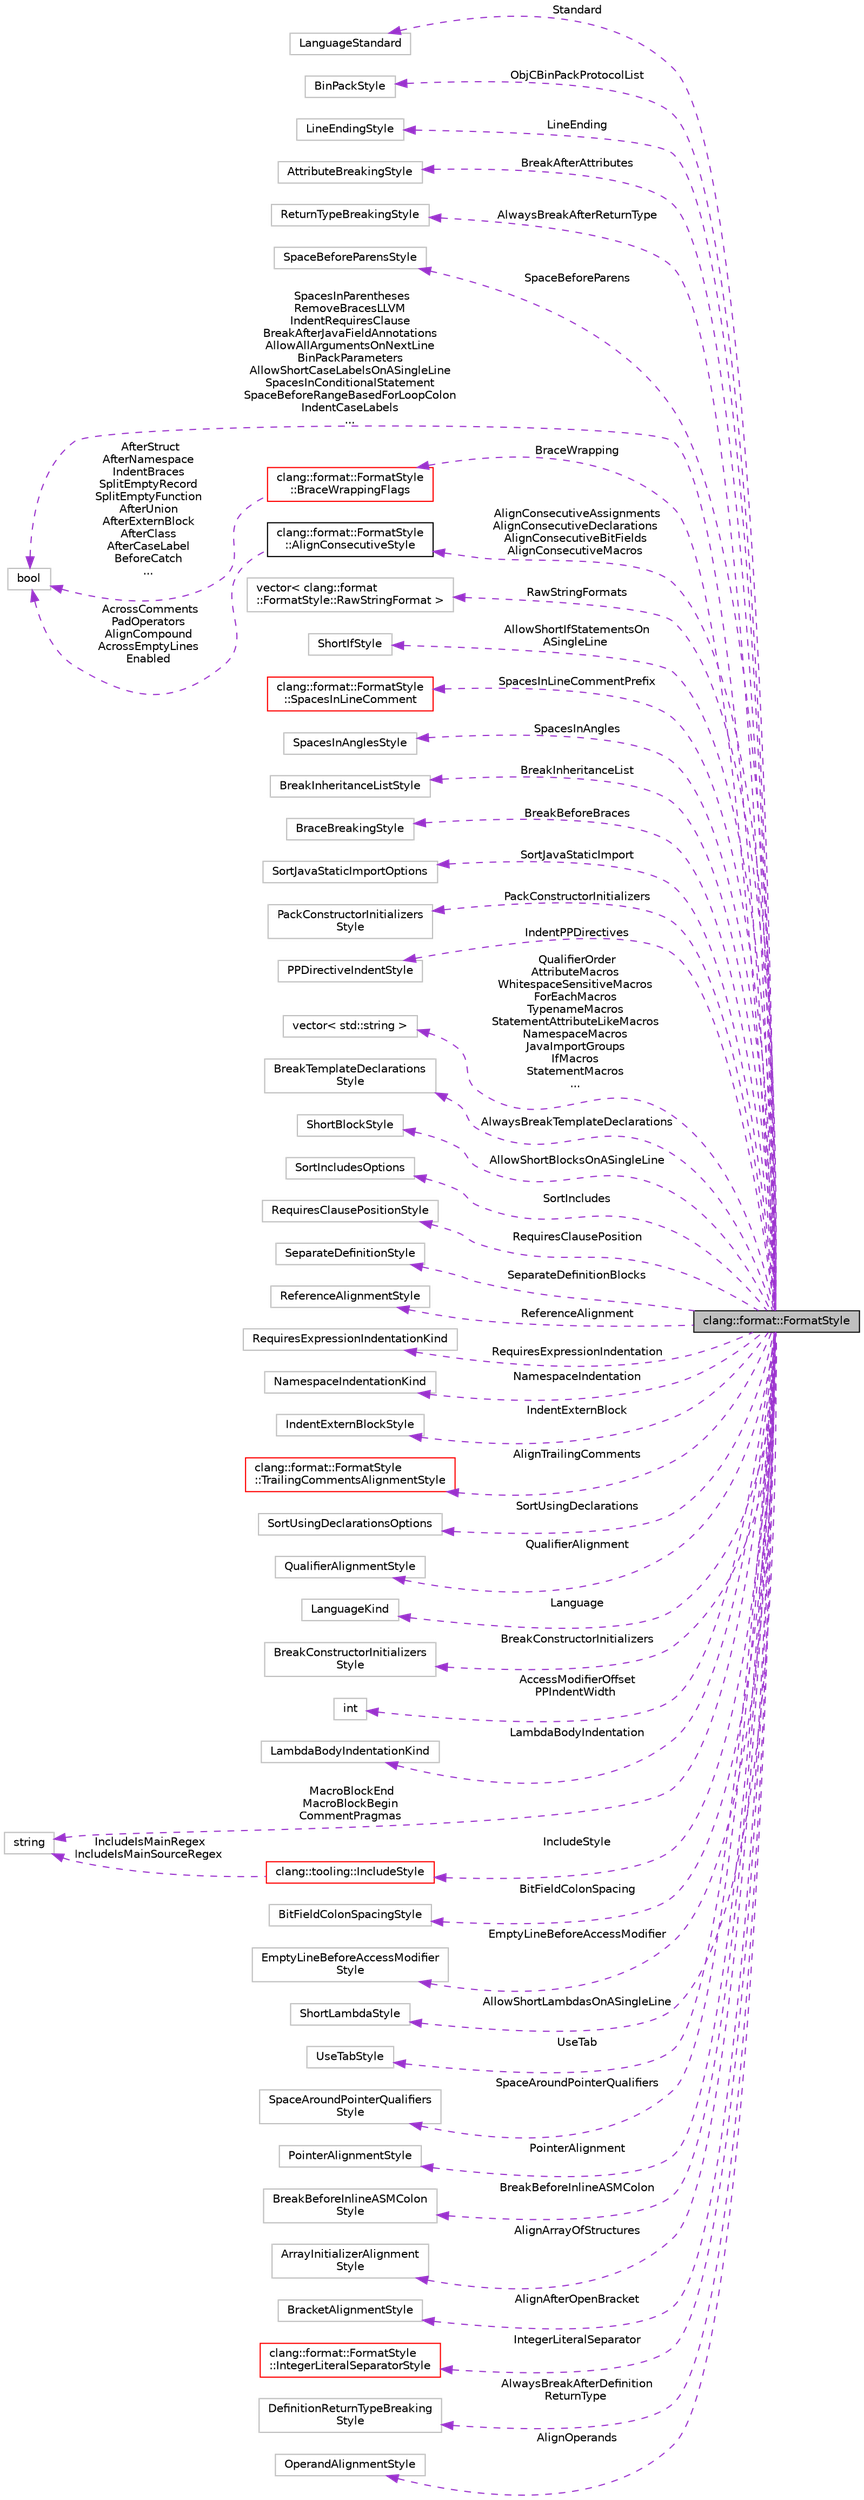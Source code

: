 digraph "clang::format::FormatStyle"
{
 // LATEX_PDF_SIZE
  bgcolor="transparent";
  edge [fontname="Helvetica",fontsize="10",labelfontname="Helvetica",labelfontsize="10"];
  node [fontname="Helvetica",fontsize="10",shape=record];
  rankdir="LR";
  Node1 [label="clang::format::FormatStyle",height=0.2,width=0.4,color="black", fillcolor="grey75", style="filled", fontcolor="black",tooltip="The FormatStyle is used to configure the formatting to follow specific guidelines."];
  Node2 -> Node1 [dir="back",color="darkorchid3",fontsize="10",style="dashed",label=" Standard" ,fontname="Helvetica"];
  Node2 [label="LanguageStandard",height=0.2,width=0.4,color="grey75",tooltip=" "];
  Node3 -> Node1 [dir="back",color="darkorchid3",fontsize="10",style="dashed",label=" ObjCBinPackProtocolList" ,fontname="Helvetica"];
  Node3 [label="BinPackStyle",height=0.2,width=0.4,color="grey75",tooltip=" "];
  Node4 -> Node1 [dir="back",color="darkorchid3",fontsize="10",style="dashed",label=" LineEnding" ,fontname="Helvetica"];
  Node4 [label="LineEndingStyle",height=0.2,width=0.4,color="grey75",tooltip=" "];
  Node5 -> Node1 [dir="back",color="darkorchid3",fontsize="10",style="dashed",label=" BreakAfterAttributes" ,fontname="Helvetica"];
  Node5 [label="AttributeBreakingStyle",height=0.2,width=0.4,color="grey75",tooltip=" "];
  Node6 -> Node1 [dir="back",color="darkorchid3",fontsize="10",style="dashed",label=" AlwaysBreakAfterReturnType" ,fontname="Helvetica"];
  Node6 [label="ReturnTypeBreakingStyle",height=0.2,width=0.4,color="grey75",tooltip=" "];
  Node7 -> Node1 [dir="back",color="darkorchid3",fontsize="10",style="dashed",label=" SpaceBeforeParens" ,fontname="Helvetica"];
  Node7 [label="SpaceBeforeParensStyle",height=0.2,width=0.4,color="grey75",tooltip=" "];
  Node8 -> Node1 [dir="back",color="darkorchid3",fontsize="10",style="dashed",label=" BraceWrapping" ,fontname="Helvetica"];
  Node8 [label="clang::format::FormatStyle\l::BraceWrappingFlags",height=0.2,width=0.4,color="red",URL="$structclang_1_1format_1_1FormatStyle_1_1BraceWrappingFlags.html",tooltip="Precise control over the wrapping of braces."];
  Node9 -> Node8 [dir="back",color="darkorchid3",fontsize="10",style="dashed",label=" AfterStruct\nAfterNamespace\nIndentBraces\nSplitEmptyRecord\nSplitEmptyFunction\nAfterUnion\nAfterExternBlock\nAfterClass\nAfterCaseLabel\nBeforeCatch\n..." ,fontname="Helvetica"];
  Node9 [label="bool",height=0.2,width=0.4,color="grey75",tooltip=" "];
  Node11 -> Node1 [dir="back",color="darkorchid3",fontsize="10",style="dashed",label=" RawStringFormats" ,fontname="Helvetica"];
  Node11 [label="vector\< clang::format\l::FormatStyle::RawStringFormat \>",height=0.2,width=0.4,color="grey75",tooltip=" "];
  Node12 -> Node1 [dir="back",color="darkorchid3",fontsize="10",style="dashed",label=" AllowShortIfStatementsOn\lASingleLine" ,fontname="Helvetica"];
  Node12 [label="ShortIfStyle",height=0.2,width=0.4,color="grey75",tooltip=" "];
  Node13 -> Node1 [dir="back",color="darkorchid3",fontsize="10",style="dashed",label=" SpacesInLineCommentPrefix" ,fontname="Helvetica"];
  Node13 [label="clang::format::FormatStyle\l::SpacesInLineComment",height=0.2,width=0.4,color="red",URL="$structclang_1_1format_1_1FormatStyle_1_1SpacesInLineComment.html",tooltip="Control of spaces within a single line comment."];
  Node15 -> Node1 [dir="back",color="darkorchid3",fontsize="10",style="dashed",label=" SpacesInAngles" ,fontname="Helvetica"];
  Node15 [label="SpacesInAnglesStyle",height=0.2,width=0.4,color="grey75",tooltip=" "];
  Node16 -> Node1 [dir="back",color="darkorchid3",fontsize="10",style="dashed",label=" BreakInheritanceList" ,fontname="Helvetica"];
  Node16 [label="BreakInheritanceListStyle",height=0.2,width=0.4,color="grey75",tooltip=" "];
  Node17 -> Node1 [dir="back",color="darkorchid3",fontsize="10",style="dashed",label=" BreakBeforeBraces" ,fontname="Helvetica"];
  Node17 [label="BraceBreakingStyle",height=0.2,width=0.4,color="grey75",tooltip=" "];
  Node18 -> Node1 [dir="back",color="darkorchid3",fontsize="10",style="dashed",label=" SortJavaStaticImport" ,fontname="Helvetica"];
  Node18 [label="SortJavaStaticImportOptions",height=0.2,width=0.4,color="grey75",tooltip=" "];
  Node19 -> Node1 [dir="back",color="darkorchid3",fontsize="10",style="dashed",label=" PackConstructorInitializers" ,fontname="Helvetica"];
  Node19 [label="PackConstructorInitializers\lStyle",height=0.2,width=0.4,color="grey75",tooltip=" "];
  Node20 -> Node1 [dir="back",color="darkorchid3",fontsize="10",style="dashed",label=" IndentPPDirectives" ,fontname="Helvetica"];
  Node20 [label="PPDirectiveIndentStyle",height=0.2,width=0.4,color="grey75",tooltip=" "];
  Node21 -> Node1 [dir="back",color="darkorchid3",fontsize="10",style="dashed",label=" QualifierOrder\nAttributeMacros\nWhitespaceSensitiveMacros\nForEachMacros\nTypenameMacros\nStatementAttributeLikeMacros\nNamespaceMacros\nJavaImportGroups\nIfMacros\nStatementMacros\n..." ,fontname="Helvetica"];
  Node21 [label="vector\< std::string \>",height=0.2,width=0.4,color="grey75",tooltip=" "];
  Node22 -> Node1 [dir="back",color="darkorchid3",fontsize="10",style="dashed",label=" AlwaysBreakTemplateDeclarations" ,fontname="Helvetica"];
  Node22 [label="BreakTemplateDeclarations\lStyle",height=0.2,width=0.4,color="grey75",tooltip=" "];
  Node23 -> Node1 [dir="back",color="darkorchid3",fontsize="10",style="dashed",label=" AllowShortBlocksOnASingleLine" ,fontname="Helvetica"];
  Node23 [label="ShortBlockStyle",height=0.2,width=0.4,color="grey75",tooltip=" "];
  Node24 -> Node1 [dir="back",color="darkorchid3",fontsize="10",style="dashed",label=" SortIncludes" ,fontname="Helvetica"];
  Node24 [label="SortIncludesOptions",height=0.2,width=0.4,color="grey75",tooltip=" "];
  Node25 -> Node1 [dir="back",color="darkorchid3",fontsize="10",style="dashed",label=" RequiresClausePosition" ,fontname="Helvetica"];
  Node25 [label="RequiresClausePositionStyle",height=0.2,width=0.4,color="grey75",tooltip=" "];
  Node26 -> Node1 [dir="back",color="darkorchid3",fontsize="10",style="dashed",label=" AlignConsecutiveAssignments\nAlignConsecutiveDeclarations\nAlignConsecutiveBitFields\nAlignConsecutiveMacros" ,fontname="Helvetica"];
  Node26 [label="clang::format::FormatStyle\l::AlignConsecutiveStyle",height=0.2,width=0.4,color="black",URL="$structclang_1_1format_1_1FormatStyle_1_1AlignConsecutiveStyle.html",tooltip="Alignment options."];
  Node9 -> Node26 [dir="back",color="darkorchid3",fontsize="10",style="dashed",label=" AcrossComments\nPadOperators\nAlignCompound\nAcrossEmptyLines\nEnabled" ,fontname="Helvetica"];
  Node27 -> Node1 [dir="back",color="darkorchid3",fontsize="10",style="dashed",label=" SeparateDefinitionBlocks" ,fontname="Helvetica"];
  Node27 [label="SeparateDefinitionStyle",height=0.2,width=0.4,color="grey75",tooltip=" "];
  Node28 -> Node1 [dir="back",color="darkorchid3",fontsize="10",style="dashed",label=" ReferenceAlignment" ,fontname="Helvetica"];
  Node28 [label="ReferenceAlignmentStyle",height=0.2,width=0.4,color="grey75",tooltip=" "];
  Node29 -> Node1 [dir="back",color="darkorchid3",fontsize="10",style="dashed",label=" RequiresExpressionIndentation" ,fontname="Helvetica"];
  Node29 [label="RequiresExpressionIndentationKind",height=0.2,width=0.4,color="grey75",tooltip=" "];
  Node30 -> Node1 [dir="back",color="darkorchid3",fontsize="10",style="dashed",label=" NamespaceIndentation" ,fontname="Helvetica"];
  Node30 [label="NamespaceIndentationKind",height=0.2,width=0.4,color="grey75",tooltip=" "];
  Node31 -> Node1 [dir="back",color="darkorchid3",fontsize="10",style="dashed",label=" IndentExternBlock" ,fontname="Helvetica"];
  Node31 [label="IndentExternBlockStyle",height=0.2,width=0.4,color="grey75",tooltip=" "];
  Node32 -> Node1 [dir="back",color="darkorchid3",fontsize="10",style="dashed",label=" AlignTrailingComments" ,fontname="Helvetica"];
  Node32 [label="clang::format::FormatStyle\l::TrailingCommentsAlignmentStyle",height=0.2,width=0.4,color="red",URL="$structclang_1_1format_1_1FormatStyle_1_1TrailingCommentsAlignmentStyle.html",tooltip="Alignment options."];
  Node34 -> Node1 [dir="back",color="darkorchid3",fontsize="10",style="dashed",label=" SortUsingDeclarations" ,fontname="Helvetica"];
  Node34 [label="SortUsingDeclarationsOptions",height=0.2,width=0.4,color="grey75",tooltip=" "];
  Node35 -> Node1 [dir="back",color="darkorchid3",fontsize="10",style="dashed",label=" QualifierAlignment" ,fontname="Helvetica"];
  Node35 [label="QualifierAlignmentStyle",height=0.2,width=0.4,color="grey75",tooltip=" "];
  Node36 -> Node1 [dir="back",color="darkorchid3",fontsize="10",style="dashed",label=" Language" ,fontname="Helvetica"];
  Node36 [label="LanguageKind",height=0.2,width=0.4,color="grey75",tooltip=" "];
  Node37 -> Node1 [dir="back",color="darkorchid3",fontsize="10",style="dashed",label=" BreakConstructorInitializers" ,fontname="Helvetica"];
  Node37 [label="BreakConstructorInitializers\lStyle",height=0.2,width=0.4,color="grey75",tooltip=" "];
  Node38 -> Node1 [dir="back",color="darkorchid3",fontsize="10",style="dashed",label=" AccessModifierOffset\nPPIndentWidth" ,fontname="Helvetica"];
  Node38 [label="int",height=0.2,width=0.4,color="grey75",tooltip=" "];
  Node39 -> Node1 [dir="back",color="darkorchid3",fontsize="10",style="dashed",label=" LambdaBodyIndentation" ,fontname="Helvetica"];
  Node39 [label="LambdaBodyIndentationKind",height=0.2,width=0.4,color="grey75",tooltip=" "];
  Node40 -> Node1 [dir="back",color="darkorchid3",fontsize="10",style="dashed",label=" MacroBlockEnd\nMacroBlockBegin\nCommentPragmas" ,fontname="Helvetica"];
  Node40 [label="string",height=0.2,width=0.4,color="grey75",tooltip=" "];
  Node41 -> Node1 [dir="back",color="darkorchid3",fontsize="10",style="dashed",label=" BitFieldColonSpacing" ,fontname="Helvetica"];
  Node41 [label="BitFieldColonSpacingStyle",height=0.2,width=0.4,color="grey75",tooltip=" "];
  Node9 -> Node1 [dir="back",color="darkorchid3",fontsize="10",style="dashed",label=" SpacesInParentheses\nRemoveBracesLLVM\nIndentRequiresClause\nBreakAfterJavaFieldAnnotations\nAllowAllArgumentsOnNextLine\nBinPackParameters\nAllowShortCaseLabelsOnASingleLine\nSpacesInConditionalStatement\nSpaceBeforeRangeBasedForLoopColon\nIndentCaseLabels\n..." ,fontname="Helvetica"];
  Node42 -> Node1 [dir="back",color="darkorchid3",fontsize="10",style="dashed",label=" EmptyLineBeforeAccessModifier" ,fontname="Helvetica"];
  Node42 [label="EmptyLineBeforeAccessModifier\lStyle",height=0.2,width=0.4,color="grey75",tooltip=" "];
  Node43 -> Node1 [dir="back",color="darkorchid3",fontsize="10",style="dashed",label=" AllowShortLambdasOnASingleLine" ,fontname="Helvetica"];
  Node43 [label="ShortLambdaStyle",height=0.2,width=0.4,color="grey75",tooltip=" "];
  Node44 -> Node1 [dir="back",color="darkorchid3",fontsize="10",style="dashed",label=" UseTab" ,fontname="Helvetica"];
  Node44 [label="UseTabStyle",height=0.2,width=0.4,color="grey75",tooltip=" "];
  Node45 -> Node1 [dir="back",color="darkorchid3",fontsize="10",style="dashed",label=" SpaceAroundPointerQualifiers" ,fontname="Helvetica"];
  Node45 [label="SpaceAroundPointerQualifiers\lStyle",height=0.2,width=0.4,color="grey75",tooltip=" "];
  Node46 -> Node1 [dir="back",color="darkorchid3",fontsize="10",style="dashed",label=" PointerAlignment" ,fontname="Helvetica"];
  Node46 [label="PointerAlignmentStyle",height=0.2,width=0.4,color="grey75",tooltip=" "];
  Node47 -> Node1 [dir="back",color="darkorchid3",fontsize="10",style="dashed",label=" BreakBeforeInlineASMColon" ,fontname="Helvetica"];
  Node47 [label="BreakBeforeInlineASMColon\lStyle",height=0.2,width=0.4,color="grey75",tooltip=" "];
  Node48 -> Node1 [dir="back",color="darkorchid3",fontsize="10",style="dashed",label=" AlignArrayOfStructures" ,fontname="Helvetica"];
  Node48 [label="ArrayInitializerAlignment\lStyle",height=0.2,width=0.4,color="grey75",tooltip=" "];
  Node49 -> Node1 [dir="back",color="darkorchid3",fontsize="10",style="dashed",label=" AlignAfterOpenBracket" ,fontname="Helvetica"];
  Node49 [label="BracketAlignmentStyle",height=0.2,width=0.4,color="grey75",tooltip=" "];
  Node50 -> Node1 [dir="back",color="darkorchid3",fontsize="10",style="dashed",label=" IntegerLiteralSeparator" ,fontname="Helvetica"];
  Node50 [label="clang::format::FormatStyle\l::IntegerLiteralSeparatorStyle",height=0.2,width=0.4,color="red",URL="$structclang_1_1format_1_1FormatStyle_1_1IntegerLiteralSeparatorStyle.html",tooltip="Separator format of integer literals of different bases."];
  Node52 -> Node1 [dir="back",color="darkorchid3",fontsize="10",style="dashed",label=" IncludeStyle" ,fontname="Helvetica"];
  Node52 [label="clang::tooling::IncludeStyle",height=0.2,width=0.4,color="red",URL="$structclang_1_1tooling_1_1IncludeStyle.html",tooltip="Style for sorting and grouping C++ include directives."];
  Node40 -> Node52 [dir="back",color="darkorchid3",fontsize="10",style="dashed",label=" IncludeIsMainRegex\nIncludeIsMainSourceRegex" ,fontname="Helvetica"];
  Node55 -> Node1 [dir="back",color="darkorchid3",fontsize="10",style="dashed",label=" AlwaysBreakAfterDefinition\lReturnType" ,fontname="Helvetica"];
  Node55 [label="DefinitionReturnTypeBreaking\lStyle",height=0.2,width=0.4,color="grey75",tooltip=" "];
  Node56 -> Node1 [dir="back",color="darkorchid3",fontsize="10",style="dashed",label=" AlignOperands" ,fontname="Helvetica"];
  Node56 [label="OperandAlignmentStyle",height=0.2,width=0.4,color="grey75",tooltip=" "];
}
